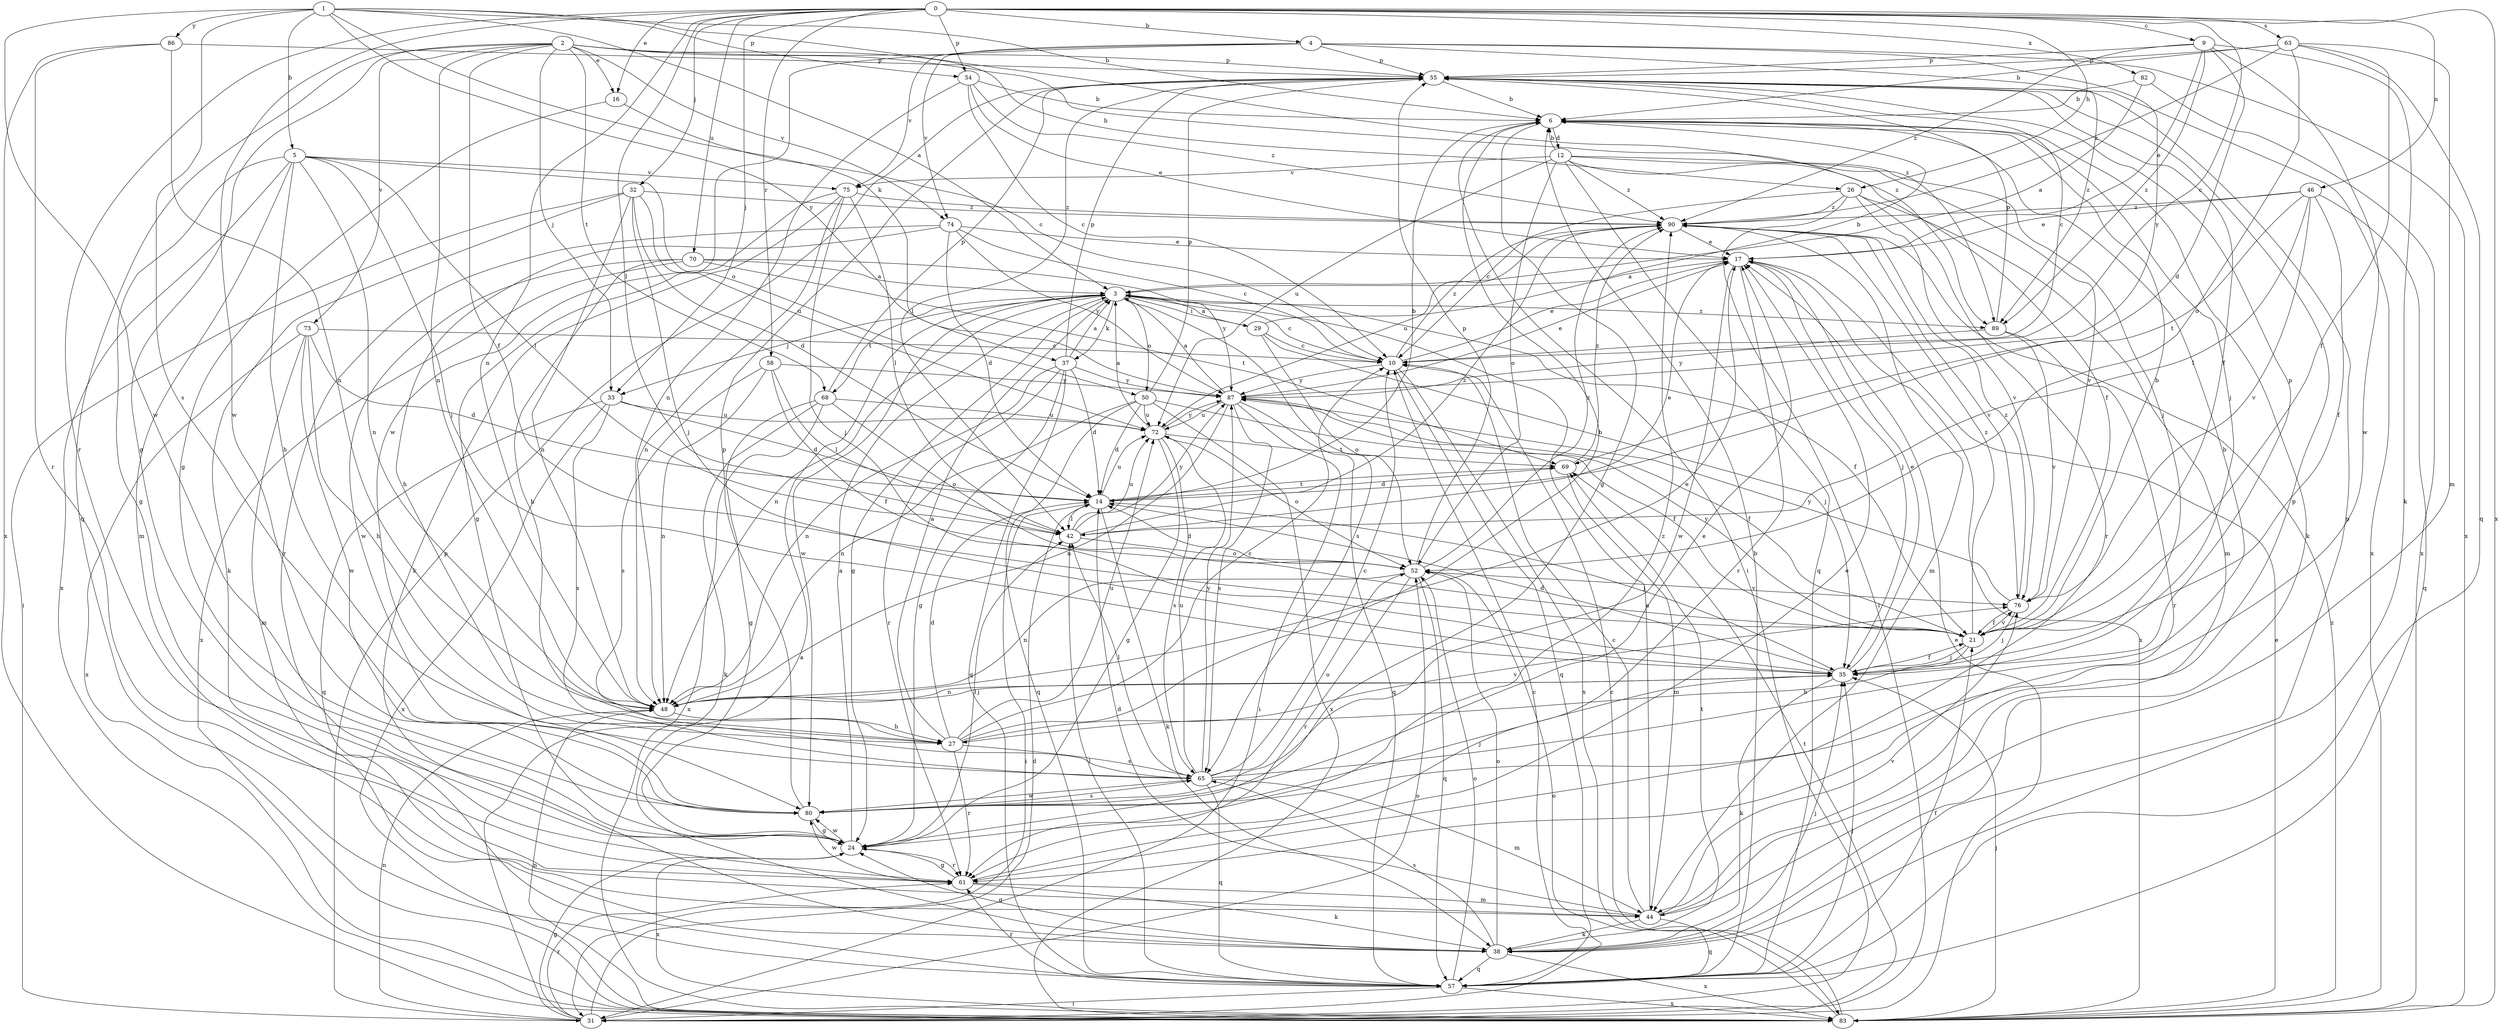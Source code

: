 strict digraph  {
0;
1;
2;
3;
4;
5;
6;
9;
10;
12;
14;
16;
17;
21;
24;
26;
27;
29;
31;
32;
33;
35;
37;
38;
42;
44;
46;
48;
50;
52;
54;
55;
57;
58;
61;
63;
65;
68;
69;
70;
72;
73;
74;
75;
76;
80;
82;
83;
86;
87;
89;
90;
0 -> 4  [label=b];
0 -> 9  [label=c];
0 -> 10  [label=c];
0 -> 16  [label=e];
0 -> 26  [label=h];
0 -> 32  [label=j];
0 -> 33  [label=j];
0 -> 42  [label=l];
0 -> 46  [label=n];
0 -> 48  [label=n];
0 -> 54  [label=p];
0 -> 58  [label=r];
0 -> 61  [label=r];
0 -> 63  [label=s];
0 -> 70  [label=u];
0 -> 80  [label=w];
0 -> 82  [label=x];
0 -> 83  [label=x];
1 -> 3  [label=a];
1 -> 5  [label=b];
1 -> 6  [label=b];
1 -> 37  [label=k];
1 -> 54  [label=p];
1 -> 65  [label=s];
1 -> 80  [label=w];
1 -> 86  [label=y];
1 -> 87  [label=y];
1 -> 89  [label=z];
2 -> 16  [label=e];
2 -> 21  [label=f];
2 -> 24  [label=g];
2 -> 26  [label=h];
2 -> 33  [label=j];
2 -> 48  [label=n];
2 -> 55  [label=p];
2 -> 57  [label=q];
2 -> 68  [label=t];
2 -> 73  [label=v];
2 -> 74  [label=v];
2 -> 89  [label=z];
3 -> 10  [label=c];
3 -> 21  [label=f];
3 -> 24  [label=g];
3 -> 29  [label=i];
3 -> 33  [label=j];
3 -> 37  [label=k];
3 -> 48  [label=n];
3 -> 50  [label=o];
3 -> 65  [label=s];
3 -> 68  [label=t];
3 -> 80  [label=w];
3 -> 89  [label=z];
4 -> 55  [label=p];
4 -> 74  [label=v];
4 -> 75  [label=v];
4 -> 80  [label=w];
4 -> 83  [label=x];
4 -> 87  [label=y];
4 -> 89  [label=z];
5 -> 24  [label=g];
5 -> 27  [label=h];
5 -> 35  [label=j];
5 -> 42  [label=l];
5 -> 44  [label=m];
5 -> 48  [label=n];
5 -> 50  [label=o];
5 -> 75  [label=v];
5 -> 83  [label=x];
6 -> 12  [label=d];
6 -> 24  [label=g];
6 -> 31  [label=i];
6 -> 35  [label=j];
6 -> 38  [label=k];
9 -> 14  [label=d];
9 -> 17  [label=e];
9 -> 38  [label=k];
9 -> 55  [label=p];
9 -> 80  [label=w];
9 -> 89  [label=z];
9 -> 90  [label=z];
10 -> 17  [label=e];
10 -> 57  [label=q];
10 -> 83  [label=x];
10 -> 87  [label=y];
10 -> 90  [label=z];
12 -> 6  [label=b];
12 -> 21  [label=f];
12 -> 35  [label=j];
12 -> 52  [label=o];
12 -> 57  [label=q];
12 -> 72  [label=u];
12 -> 75  [label=v];
12 -> 76  [label=v];
12 -> 90  [label=z];
14 -> 6  [label=b];
14 -> 31  [label=i];
14 -> 35  [label=j];
14 -> 38  [label=k];
14 -> 42  [label=l];
14 -> 69  [label=t];
14 -> 72  [label=u];
16 -> 10  [label=c];
16 -> 24  [label=g];
17 -> 3  [label=a];
17 -> 35  [label=j];
17 -> 61  [label=r];
17 -> 80  [label=w];
17 -> 83  [label=x];
21 -> 6  [label=b];
21 -> 27  [label=h];
21 -> 35  [label=j];
21 -> 76  [label=v];
21 -> 87  [label=y];
21 -> 90  [label=z];
24 -> 3  [label=a];
24 -> 42  [label=l];
24 -> 61  [label=r];
24 -> 80  [label=w];
24 -> 83  [label=x];
24 -> 90  [label=z];
26 -> 10  [label=c];
26 -> 31  [label=i];
26 -> 44  [label=m];
26 -> 61  [label=r];
26 -> 76  [label=v];
26 -> 90  [label=z];
27 -> 3  [label=a];
27 -> 6  [label=b];
27 -> 10  [label=c];
27 -> 14  [label=d];
27 -> 61  [label=r];
27 -> 65  [label=s];
27 -> 72  [label=u];
27 -> 76  [label=v];
29 -> 3  [label=a];
29 -> 6  [label=b];
29 -> 10  [label=c];
29 -> 35  [label=j];
29 -> 52  [label=o];
31 -> 3  [label=a];
31 -> 10  [label=c];
31 -> 14  [label=d];
31 -> 17  [label=e];
31 -> 24  [label=g];
31 -> 48  [label=n];
31 -> 52  [label=o];
31 -> 55  [label=p];
31 -> 61  [label=r];
31 -> 69  [label=t];
32 -> 14  [label=d];
32 -> 31  [label=i];
32 -> 35  [label=j];
32 -> 38  [label=k];
32 -> 48  [label=n];
32 -> 72  [label=u];
32 -> 90  [label=z];
33 -> 14  [label=d];
33 -> 57  [label=q];
33 -> 65  [label=s];
33 -> 72  [label=u];
33 -> 83  [label=x];
35 -> 14  [label=d];
35 -> 17  [label=e];
35 -> 21  [label=f];
35 -> 38  [label=k];
35 -> 48  [label=n];
35 -> 55  [label=p];
37 -> 3  [label=a];
37 -> 14  [label=d];
37 -> 24  [label=g];
37 -> 48  [label=n];
37 -> 55  [label=p];
37 -> 57  [label=q];
37 -> 61  [label=r];
37 -> 87  [label=y];
38 -> 24  [label=g];
38 -> 35  [label=j];
38 -> 52  [label=o];
38 -> 55  [label=p];
38 -> 57  [label=q];
38 -> 65  [label=s];
38 -> 69  [label=t];
38 -> 83  [label=x];
42 -> 17  [label=e];
42 -> 52  [label=o];
42 -> 72  [label=u];
42 -> 87  [label=y];
42 -> 90  [label=z];
44 -> 3  [label=a];
44 -> 10  [label=c];
44 -> 14  [label=d];
44 -> 38  [label=k];
44 -> 55  [label=p];
44 -> 57  [label=q];
44 -> 76  [label=v];
46 -> 17  [label=e];
46 -> 21  [label=f];
46 -> 42  [label=l];
46 -> 57  [label=q];
46 -> 69  [label=t];
46 -> 76  [label=v];
46 -> 90  [label=z];
48 -> 17  [label=e];
48 -> 27  [label=h];
48 -> 35  [label=j];
50 -> 14  [label=d];
50 -> 21  [label=f];
50 -> 48  [label=n];
50 -> 55  [label=p];
50 -> 57  [label=q];
50 -> 72  [label=u];
50 -> 83  [label=x];
52 -> 14  [label=d];
52 -> 48  [label=n];
52 -> 55  [label=p];
52 -> 57  [label=q];
52 -> 61  [label=r];
52 -> 76  [label=v];
52 -> 90  [label=z];
54 -> 6  [label=b];
54 -> 10  [label=c];
54 -> 17  [label=e];
54 -> 48  [label=n];
54 -> 90  [label=z];
55 -> 6  [label=b];
55 -> 10  [label=c];
55 -> 21  [label=f];
55 -> 42  [label=l];
55 -> 83  [label=x];
57 -> 6  [label=b];
57 -> 21  [label=f];
57 -> 31  [label=i];
57 -> 35  [label=j];
57 -> 42  [label=l];
57 -> 52  [label=o];
57 -> 61  [label=r];
57 -> 83  [label=x];
58 -> 21  [label=f];
58 -> 42  [label=l];
58 -> 48  [label=n];
58 -> 65  [label=s];
58 -> 87  [label=y];
61 -> 17  [label=e];
61 -> 24  [label=g];
61 -> 38  [label=k];
61 -> 44  [label=m];
61 -> 80  [label=w];
63 -> 6  [label=b];
63 -> 21  [label=f];
63 -> 44  [label=m];
63 -> 52  [label=o];
63 -> 55  [label=p];
63 -> 57  [label=q];
63 -> 90  [label=z];
65 -> 6  [label=b];
65 -> 10  [label=c];
65 -> 42  [label=l];
65 -> 44  [label=m];
65 -> 52  [label=o];
65 -> 57  [label=q];
65 -> 72  [label=u];
65 -> 80  [label=w];
65 -> 87  [label=y];
68 -> 24  [label=g];
68 -> 38  [label=k];
68 -> 52  [label=o];
68 -> 55  [label=p];
68 -> 72  [label=u];
68 -> 83  [label=x];
69 -> 14  [label=d];
69 -> 44  [label=m];
69 -> 90  [label=z];
70 -> 3  [label=a];
70 -> 27  [label=h];
70 -> 69  [label=t];
70 -> 80  [label=w];
70 -> 83  [label=x];
70 -> 87  [label=y];
72 -> 3  [label=a];
72 -> 24  [label=g];
72 -> 52  [label=o];
72 -> 65  [label=s];
72 -> 69  [label=t];
72 -> 87  [label=y];
73 -> 10  [label=c];
73 -> 14  [label=d];
73 -> 27  [label=h];
73 -> 44  [label=m];
73 -> 80  [label=w];
73 -> 83  [label=x];
74 -> 10  [label=c];
74 -> 14  [label=d];
74 -> 17  [label=e];
74 -> 27  [label=h];
74 -> 61  [label=r];
74 -> 87  [label=y];
75 -> 24  [label=g];
75 -> 35  [label=j];
75 -> 38  [label=k];
75 -> 42  [label=l];
75 -> 48  [label=n];
75 -> 90  [label=z];
76 -> 21  [label=f];
76 -> 35  [label=j];
76 -> 87  [label=y];
76 -> 90  [label=z];
80 -> 17  [label=e];
80 -> 24  [label=g];
80 -> 35  [label=j];
80 -> 55  [label=p];
80 -> 65  [label=s];
82 -> 3  [label=a];
82 -> 6  [label=b];
82 -> 83  [label=x];
83 -> 10  [label=c];
83 -> 17  [label=e];
83 -> 35  [label=j];
83 -> 48  [label=n];
83 -> 52  [label=o];
83 -> 90  [label=z];
86 -> 48  [label=n];
86 -> 55  [label=p];
86 -> 61  [label=r];
86 -> 83  [label=x];
87 -> 3  [label=a];
87 -> 17  [label=e];
87 -> 21  [label=f];
87 -> 31  [label=i];
87 -> 48  [label=n];
87 -> 57  [label=q];
87 -> 65  [label=s];
87 -> 72  [label=u];
89 -> 55  [label=p];
89 -> 61  [label=r];
89 -> 76  [label=v];
89 -> 87  [label=y];
90 -> 17  [label=e];
90 -> 44  [label=m];
90 -> 72  [label=u];
90 -> 76  [label=v];
}
